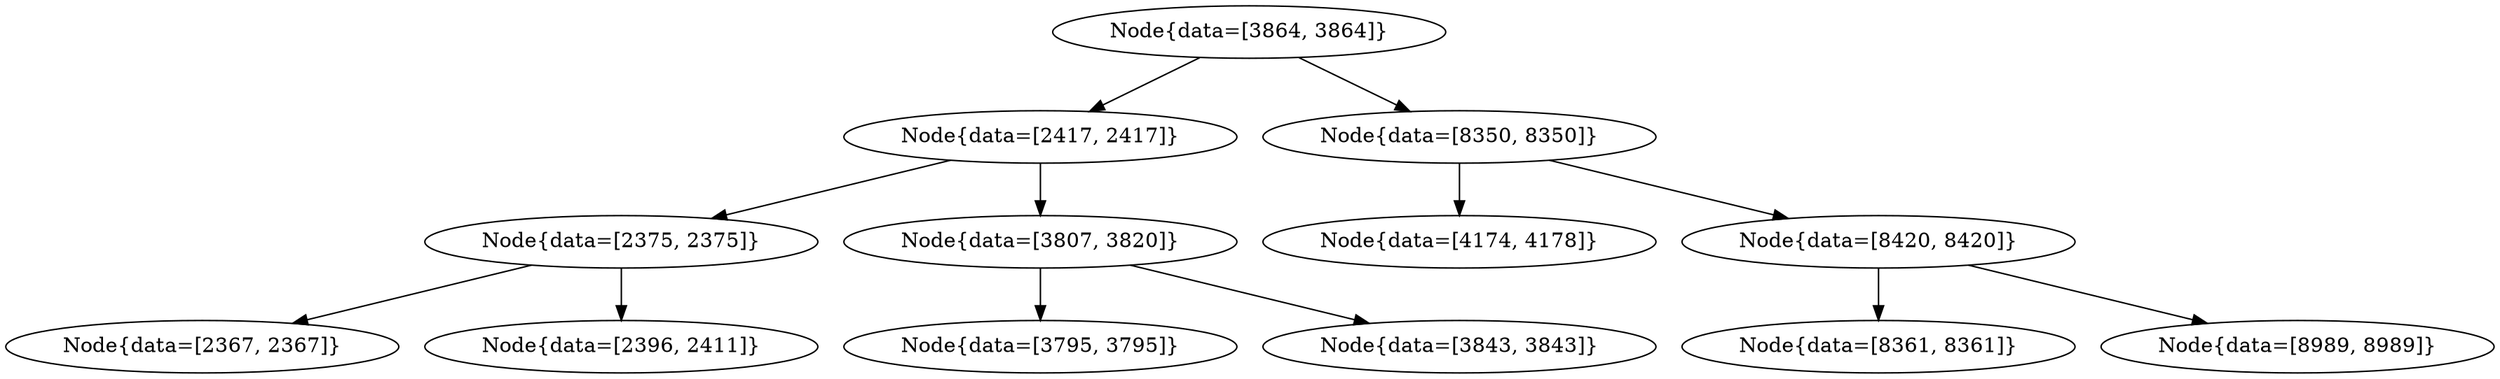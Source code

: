 digraph G{
520498704 [label="Node{data=[3864, 3864]}"]
520498704 -> 920386152
920386152 [label="Node{data=[2417, 2417]}"]
920386152 -> 1778913597
1778913597 [label="Node{data=[2375, 2375]}"]
1778913597 -> 1208989446
1208989446 [label="Node{data=[2367, 2367]}"]
1778913597 -> 1725392569
1725392569 [label="Node{data=[2396, 2411]}"]
920386152 -> 255248561
255248561 [label="Node{data=[3807, 3820]}"]
255248561 -> 622702995
622702995 [label="Node{data=[3795, 3795]}"]
255248561 -> 278894001
278894001 [label="Node{data=[3843, 3843]}"]
520498704 -> 1293994933
1293994933 [label="Node{data=[8350, 8350]}"]
1293994933 -> 1961550304
1961550304 [label="Node{data=[4174, 4178]}"]
1293994933 -> 1009997767
1009997767 [label="Node{data=[8420, 8420]}"]
1009997767 -> 1349353453
1349353453 [label="Node{data=[8361, 8361]}"]
1009997767 -> 467364662
467364662 [label="Node{data=[8989, 8989]}"]
}